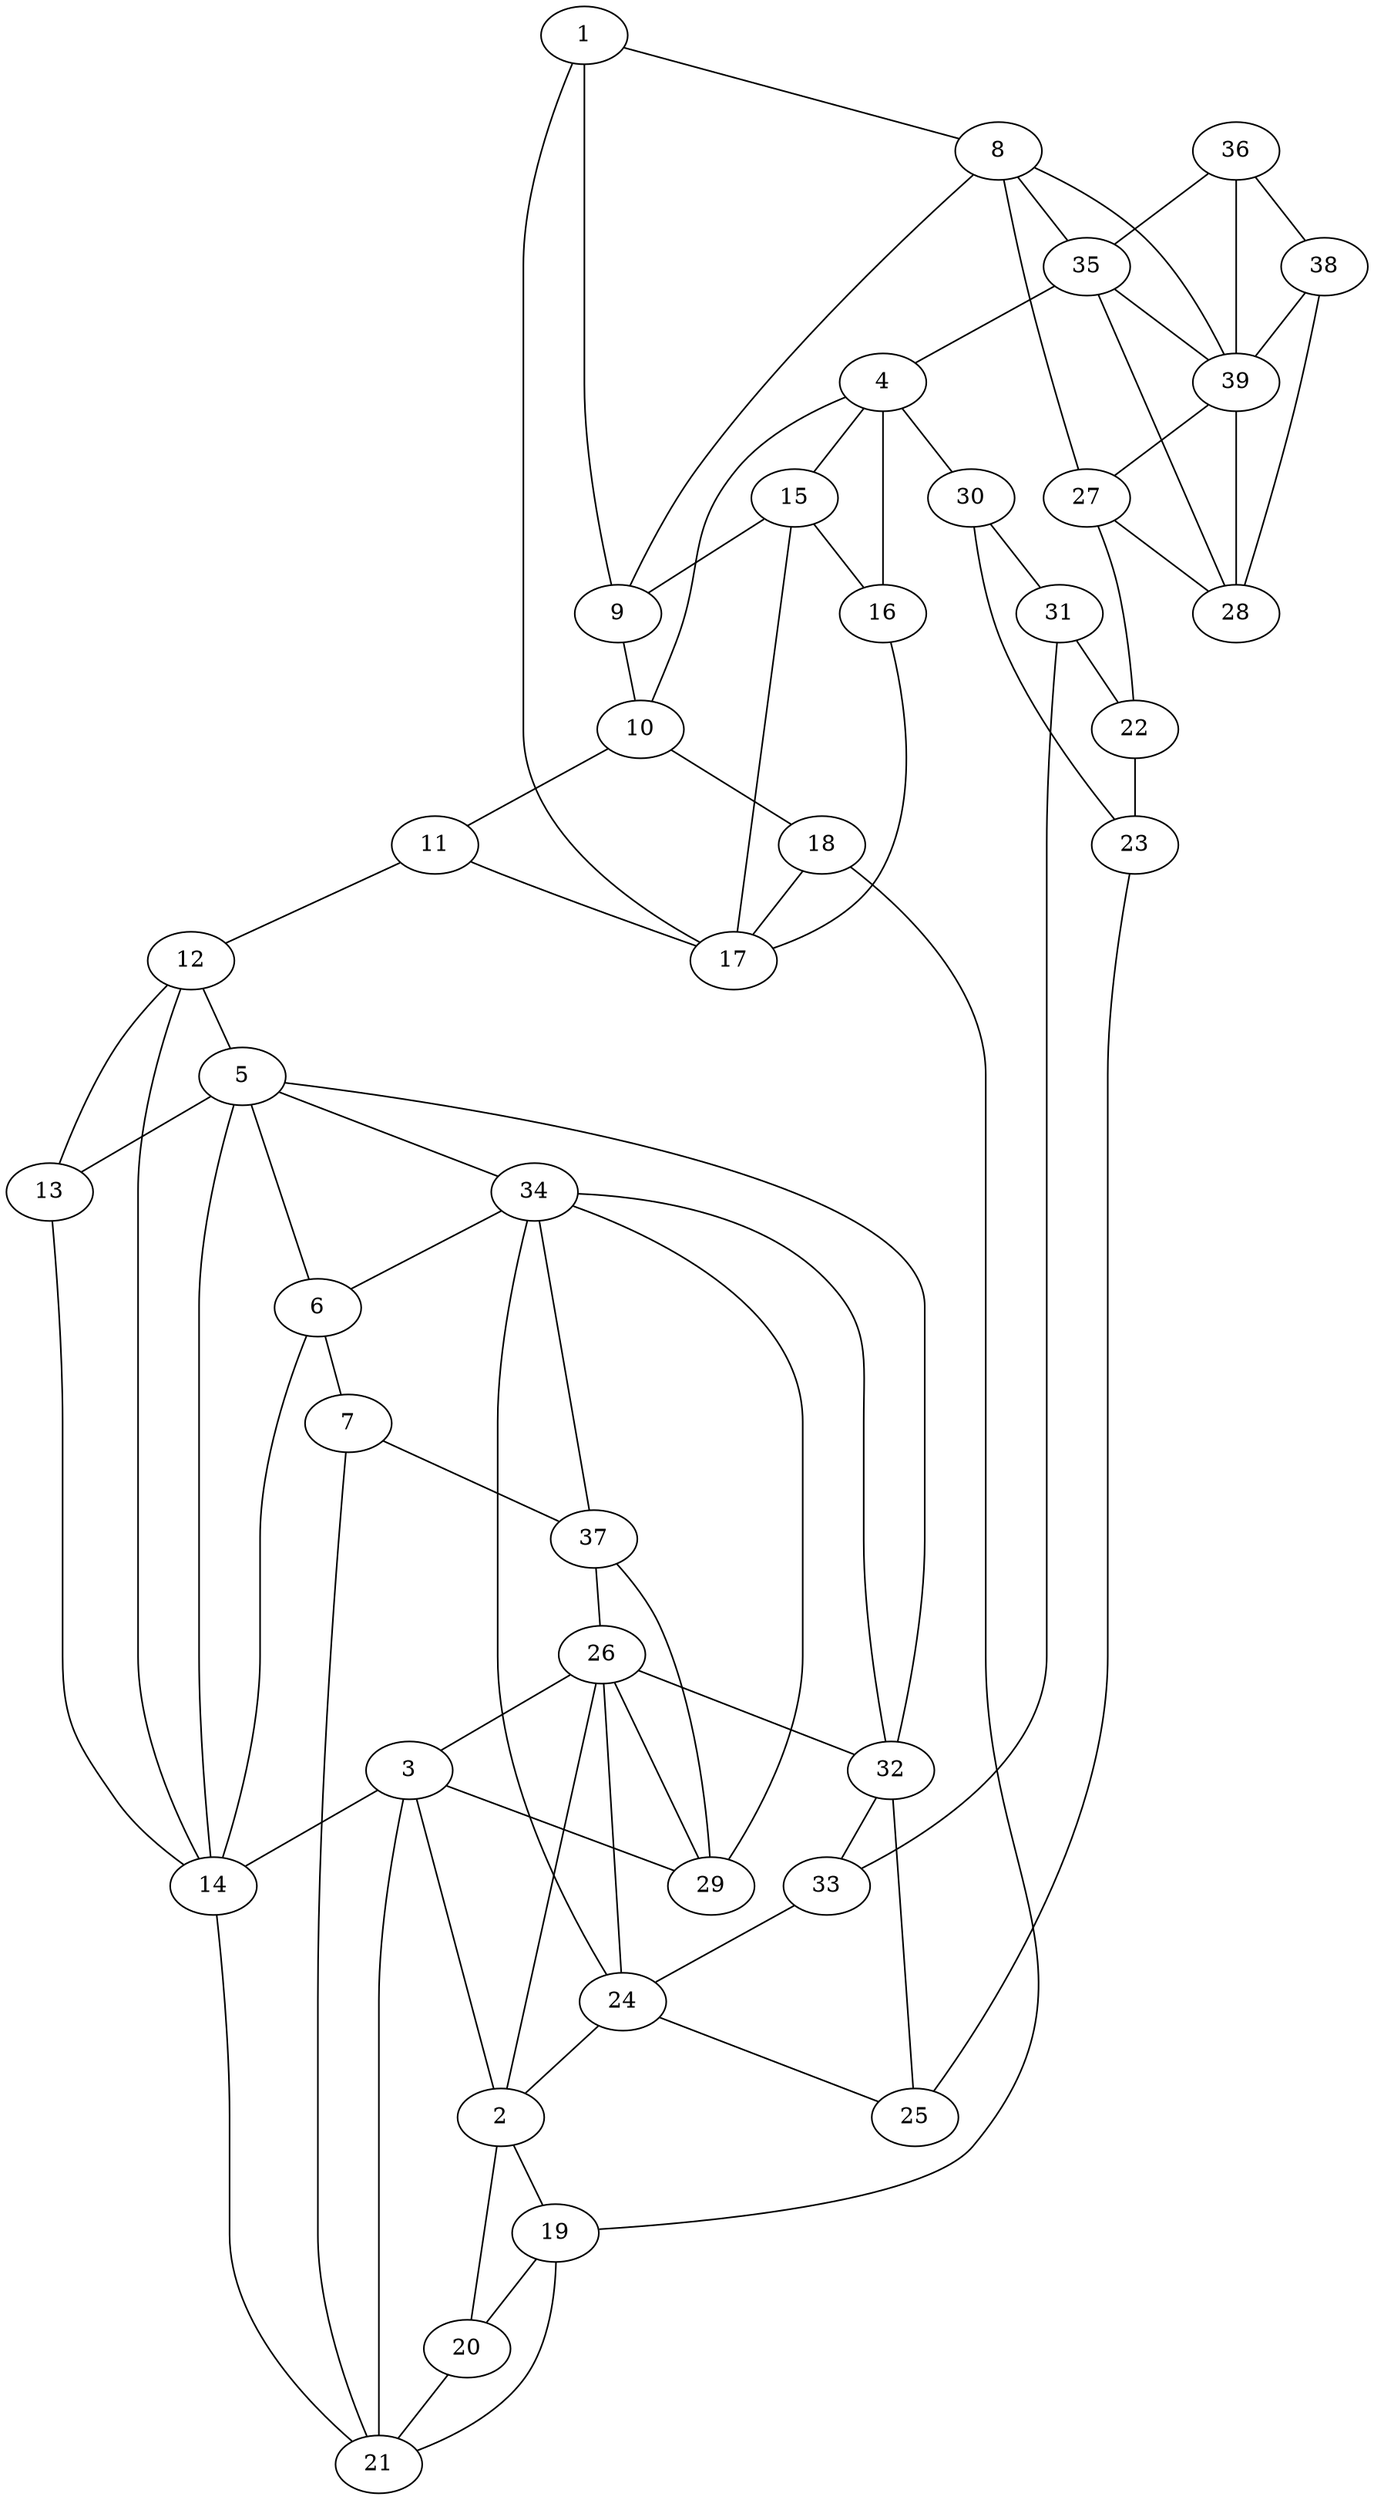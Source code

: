 graph pdb1m9e {
	1	 [aaLength=14,
		sequence=VPKTAENFRALSTG,
		type=0];
	9	 [aaLength=10,
		sequence=EVIPMFSALS,
		type=0];
	1 -- 9	 [distance0="29.08041",
		frequency=1,
		type0=1];
	8	 [aaLength=16,
		sequence=SPRTLNAWVKVVEEKA,
		type=0];
	1 -- 8	 [distance0="36.74261",
		frequency=1,
		type0=2];
	17	 [aaLength=11,
		sequence=TPQDLNTMLNT,
		type=0];
	1 -- 17	 [distance0="39.74803",
		frequency=1,
		type0=3];
	2	 [aaLength=5,
		sequence=TEWLD,
		type=0];
	19	 [aaLength=6,
		sequence=RGSDIA,
		type=0];
	2 -- 19	 [distance0="21.20672",
		frequency=1,
		type0=2];
	20	 [aaLength=11,
		sequence=TLQEQIGWMTH,
		type=0];
	2 -- 20	 [distance0="19.73043",
		frequency=1,
		type0=1];
	26	 [aaLength=5,
		sequence=VFGKV,
		type=1];
	2 -- 26	 [distance0="4.0",
		frequency=1,
		type0=4];
	3	 [aaLength=10,
		sequence=GMNIVEAMER,
		type=0];
	14	 [aaLength=19,
		sequence=PVGEIYKRWIILGLNKIVR,
		type=0];
	3 -- 14	 [distance0="27.54007",
		frequency=1,
		type0=3];
	3 -- 2	 [distance0="21.46898",
		frequency=1,
		type0=1];
	21	 [aaLength=22,
		sequence=PVGEIYKRWIILGLNKIVRMYS,
		type=0];
	3 -- 21	 [distance0="22.62071",
		frequency=1,
		type0=2];
	29	 [aaLength=9,
		sequence=ITIADCGQL,
		type=1];
	3 -- 29	 [distance0="11.0",
		frequency=1,
		type0=4];
	4	 [aaLength=14,
		sequence=VPKTAENFRALSTG,
		type=0];
	10	 [aaLength=11,
		sequence=TPQDLNTMLNT,
		type=0];
	4 -- 10	 [distance0="38.70808",
		frequency=1,
		type0=2];
	16	 [aaLength=10,
		sequence=EVIPMFSALS,
		type=0];
	4 -- 16	 [distance0="30.70371",
		frequency=1,
		type0=1];
	15	 [aaLength=15,
		sequence=SPRTLNAWVKVVEEK,
		type=0];
	4 -- 15	 [distance0="38.73632",
		frequency=1,
		type0=3];
	30	 [aaLength=5,
		sequence=FHRII,
		type=1];
	4 -- 30	 [distance0="10.0",
		frequency=1,
		type0=4];
	5	 [aaLength=5,
		sequence=TEWLD,
		type=0];
	5 -- 14	 [distance0="20.37634",
		frequency=1,
		type0=2];
	13	 [aaLength=11,
		sequence=TLQEQIGWMTH,
		type=0];
	5 -- 13	 [distance0="18.44091",
		frequency=1,
		type0=1];
	34	 [aaLength=7,
		sequence=VFGKVKE,
		type=1];
	5 -- 34	 [distance0="4.0",
		frequency=1,
		type0=4];
	6	 [aaLength=9,
		sequence=GMNIVEAME,
		type=0];
	6 -- 14	 [distance0="18.83342",
		frequency=1,
		type0=2];
	6 -- 5	 [distance0="22.58108",
		frequency=1,
		type0=3];
	7	 [aaLength=3,
		sequence=RFG,
		type=0];
	6 -- 7	 [distance0="13.2777",
		distance1="0.0",
		frequency=2,
		type0=1,
		type1=5];
	7 -- 21	 [distance0="21.96874",
		frequency=1,
		type0=3];
	37	 [aaLength=8,
		sequence=ITIADCGQ,
		type=1];
	7 -- 37	 [distance0="9.0",
		frequency=1,
		type0=4];
	8 -- 9	 [distance0="20.44736",
		distance1="3.0",
		frequency=2,
		type0=1,
		type1=4];
	27	 [aaLength=10,
		sequence=EPLGRVSFEL,
		type=1];
	8 -- 27	 [distance0="31.5708",
		frequency=1,
		type0=2];
	35	 [aaLength=10,
		sequence=EPLGRVSFEL,
		type=1];
	8 -- 35	 [distance0="31.5708",
		frequency=1,
		type0=3];
	9 -- 10	 [distance0="19.56243",
		distance1="3.0",
		frequency=2,
		type0=1,
		type1=4];
	11	 [aaLength=23,
		sequence=HQAAMQMLKETINEEAAEWDRLH,
		type=0];
	10 -- 11	 [distance0="18.01835",
		distance1="3.0",
		frequency=2,
		type0=1,
		type1=4];
	18	 [aaLength=22,
		sequence=HQAAMQMLKETINEEAAEWDRL,
		type=0];
	10 -- 18	 [distance0="29.65015",
		frequency=1,
		type0=3];
	12	 [aaLength=6,
		sequence=RGSDIA,
		type=0];
	11 -- 12	 [distance0="15.0",
		frequency=1,
		type0=4];
	11 -- 17	 [distance0="30.63645",
		frequency=1,
		type0=3];
	12 -- 14	 [distance0="27.25032",
		frequency=1,
		type0=3];
	12 -- 5	 [distance0="21.73089",
		frequency=1,
		type0=2];
	12 -- 13	 [distance0="16.42774",
		distance1="4.0",
		frequency=2,
		type0=1,
		type1=4];
	13 -- 14	 [distance0="17.74999",
		distance1="4.0",
		frequency=2,
		type0=2,
		type1=4];
	14 -- 21	 [distance0="13.88448",
		frequency=1,
		type0=1];
	15 -- 9	 [distance0="38.43012",
		frequency=1,
		type0=3];
	15 -- 16	 [distance0="20.49377",
		distance1="4.0",
		frequency=2,
		type0=1,
		type1=4];
	15 -- 17	 [distance0="33.50864",
		frequency=1,
		type0=2];
	16 -- 17	 [distance0="19.05921",
		distance1="3.0",
		frequency=2,
		type0=1,
		type1=4];
	18 -- 19	 [distance0="16.0",
		frequency=1,
		type0=4];
	18 -- 17	 [distance0="19.25695",
		frequency=1,
		type0=1];
	19 -- 20	 [distance0="16.24864",
		distance1="4.0",
		frequency=2,
		type0=1,
		type1=4];
	19 -- 21	 [distance0="28.24313",
		frequency=1,
		type0=3];
	20 -- 21	 [distance0="17.76152",
		distance1="4.0",
		frequency=2,
		type0=2,
		type1=4];
	22	 [aaLength=3,
		sequence=RII,
		type=1];
	23	 [aaLength=4,
		sequence=MCQG,
		type=1];
	22 -- 23	 [distance0="6.0",
		distance1="3.0",
		frequency=2,
		type0=2,
		type1=4];
	25	 [aaLength=4,
		sequence=ILSM,
		type=1];
	23 -- 25	 [distance0="32.0",
		frequency=1,
		type0=4];
	24	 [aaLength=4,
		sequence=FFIC,
		type=1];
	24 -- 2	 [distance0="3.0",
		frequency=1,
		type0=4];
	24 -- 25	 [distance0="15.0",
		frequency=1,
		type0=2];
	26 -- 3	 [distance0="2.0",
		frequency=1,
		type0=4];
	26 -- 24	 [distance0="16.0",
		frequency=1,
		type0=2];
	32	 [aaLength=4,
		sequence=FFIC,
		type=1];
	26 -- 32	 [distance0="16.0",
		frequency=1,
		type0=3];
	27 -- 22	 [distance0="30.0",
		frequency=1,
		type0=4];
	28	 [aaLength=8,
		sequence=TVFFDIAV,
		type=1];
	27 -- 28	 [distance0="10.0",
		frequency=1,
		type0=3];
	29 -- 26	 [distance0="28.0",
		frequency=1,
		type0=2];
	29 -- 34	 [distance0="28.0",
		frequency=1,
		type0=3];
	29 -- 37	 [distance0="0.0",
		frequency=1,
		type0=1];
	30 -- 23	 [distance0="8.0",
		frequency=1,
		type0=2];
	31	 [aaLength=4,
		sequence=MCQG,
		type=1];
	30 -- 31	 [distance0="8.0",
		distance1="3.0",
		frequency=2,
		type0=3,
		type1=4];
	31 -- 22	 [distance0="6.0",
		frequency=1,
		type0=2];
	33	 [aaLength=4,
		sequence=ILSM,
		type=1];
	31 -- 33	 [distance0="32.0",
		frequency=1,
		type0=4];
	32 -- 5	 [distance0="3.0",
		frequency=1,
		type0=4];
	32 -- 25	 [distance0="15.0",
		frequency=1,
		type0=2];
	32 -- 33	 [distance0="15.0",
		frequency=1,
		type0=3];
	33 -- 24	 [distance0="15.0",
		frequency=1,
		type0=2];
	34 -- 6	 [distance0="0.0",
		frequency=1,
		type0=5];
	34 -- 24	 [distance0="16.0",
		frequency=1,
		type0=2];
	34 -- 32	 [distance0="16.0",
		frequency=1,
		type0=3];
	35 -- 4	 [distance0="4.0",
		frequency=1,
		type0=4];
	35 -- 28	 [distance0="10.0",
		frequency=1,
		type0=3];
	39	 [aaLength=3,
		sequence=MVH,
		type=1];
	35 -- 39	 [distance0="5.0",
		frequency=1,
		type0=2];
	36	 [aaLength=8,
		sequence=TVFFDIAV,
		type=1];
	36 -- 35	 [distance0="2.0",
		frequency=1,
		type0=4];
	38	 [aaLength=3,
		sequence=IVQ,
		type=1];
	36 -- 38	 [distance0="3.0",
		frequency=1,
		type0=2];
	36 -- 39	 [distance0="5.0",
		frequency=1,
		type0=3];
	37 -- 26	 [distance0="28.0",
		frequency=1,
		type0=2];
	37 -- 34	 [distance0="28.0",
		frequency=1,
		type0=3];
	38 -- 28	 [distance0="3.0",
		frequency=1,
		type0=1];
	38 -- 39	 [distance0="8.0",
		distance1="5.0",
		frequency=2,
		type0=3,
		type1=4];
	39 -- 8	 [distance0="3.0",
		frequency=1,
		type0=4];
	39 -- 27	 [distance0="5.0",
		frequency=1,
		type0=1];
	39 -- 28	 [distance0="5.0",
		frequency=1,
		type0=2];
}
